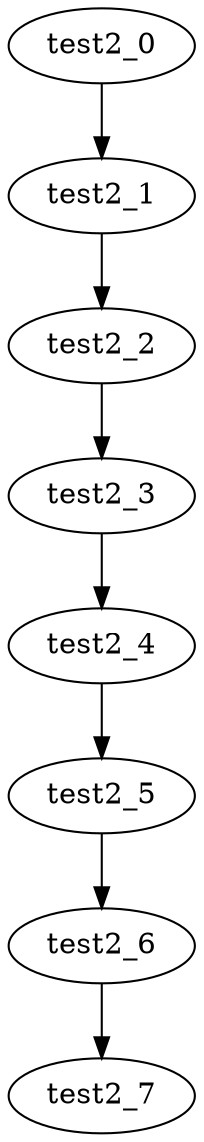 digraph G {
test2_0->test2_1;
test2_1->test2_2;
test2_2->test2_3;
test2_3->test2_4;
test2_4->test2_5;
test2_5->test2_6;
test2_6->test2_7;

}
